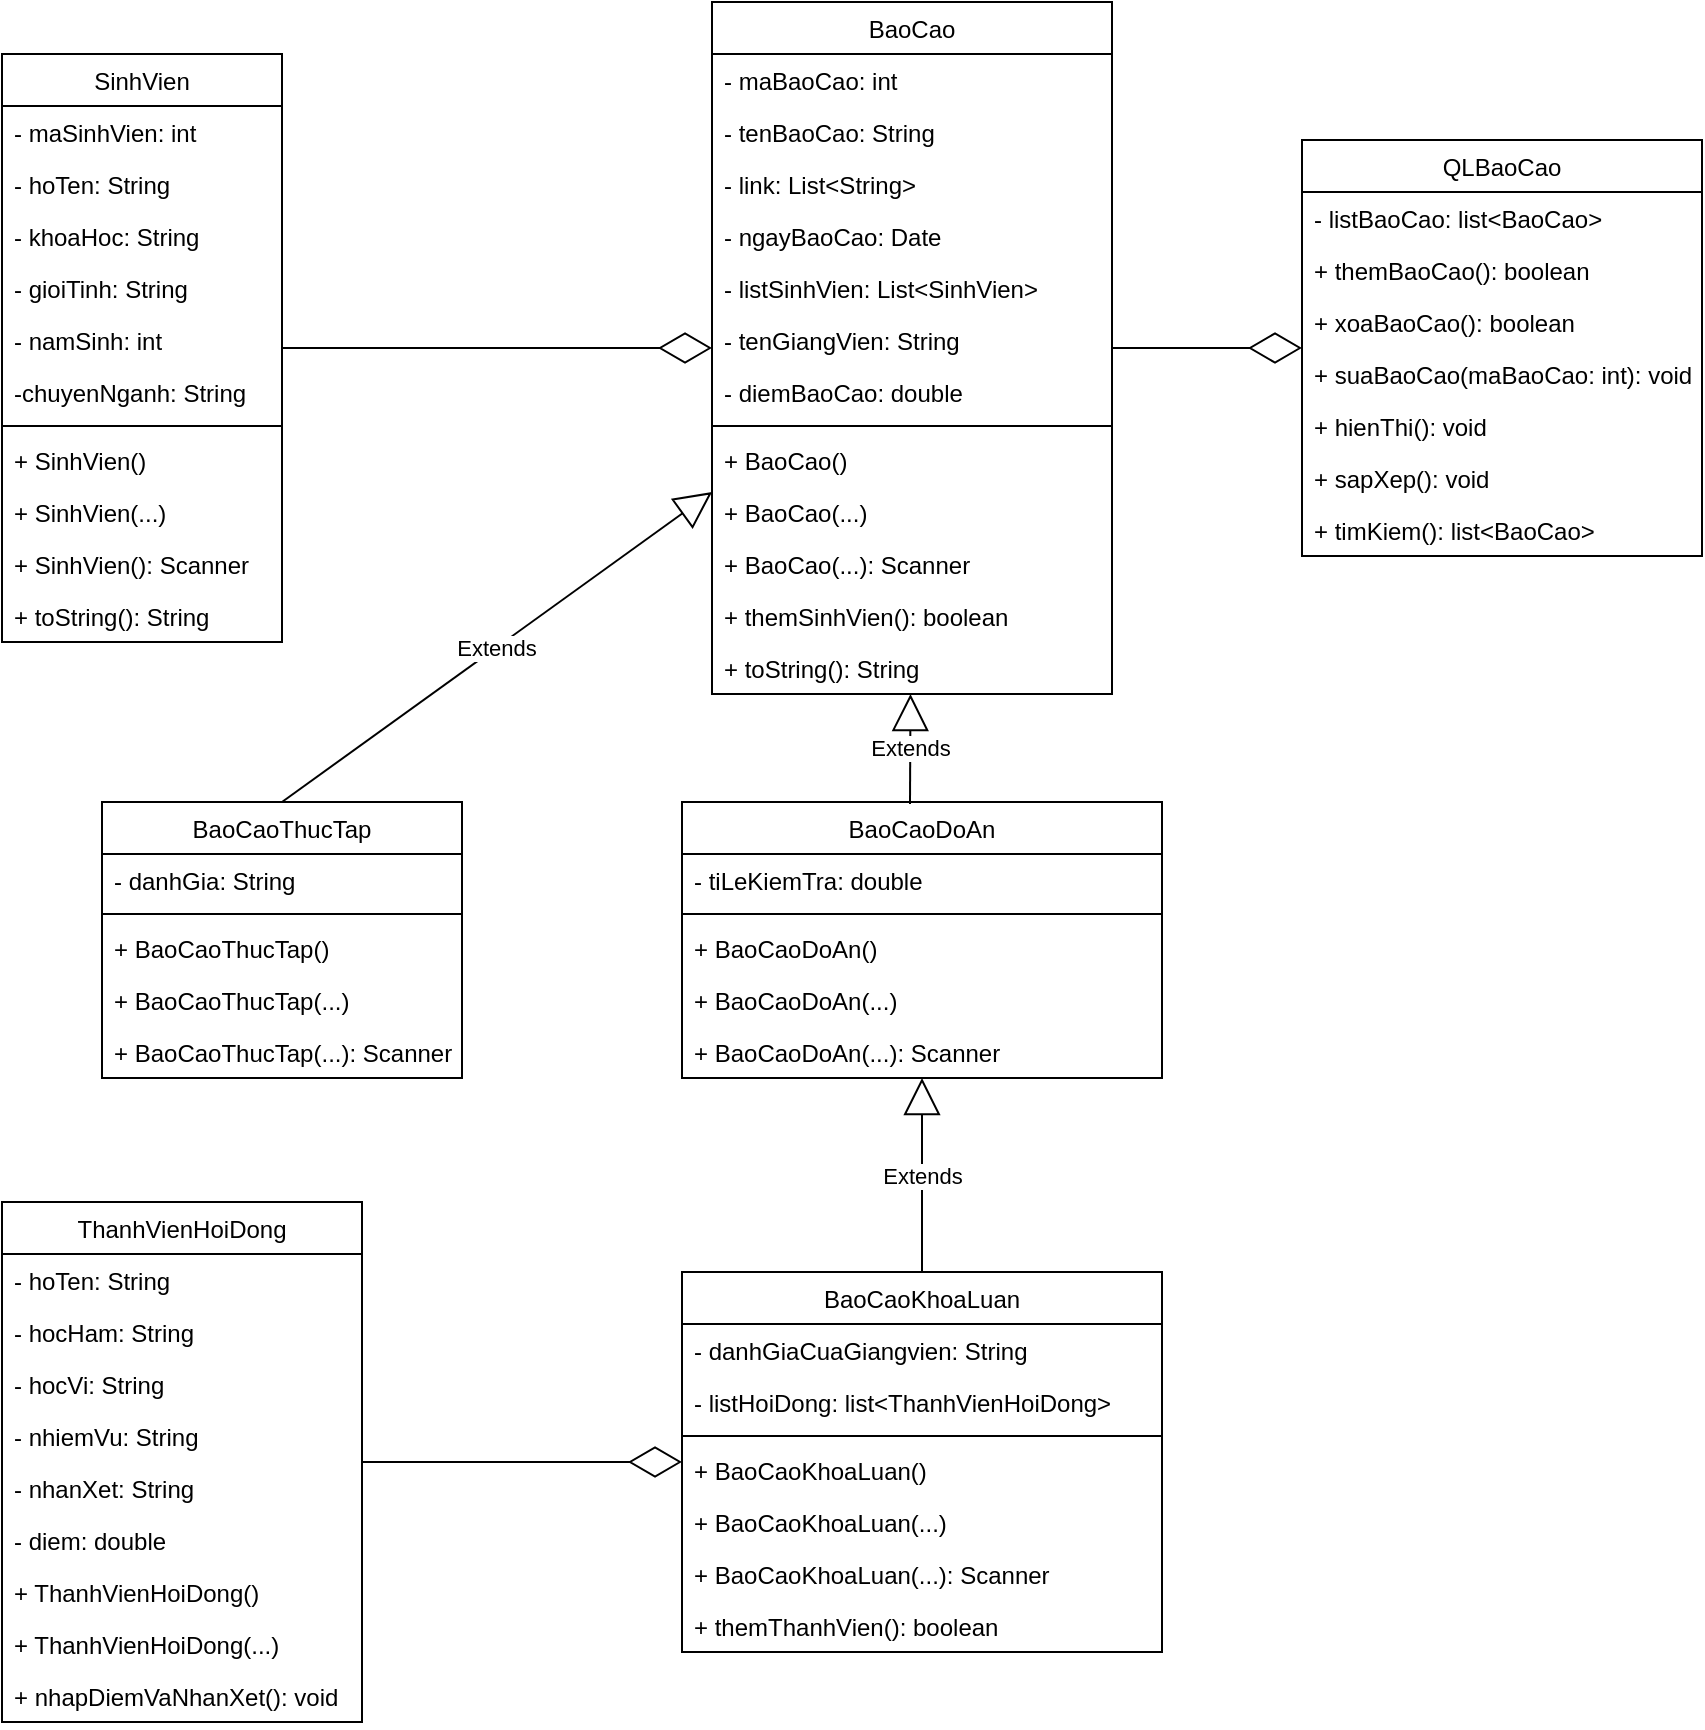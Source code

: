 <mxfile version="14.6.1" type="device"><diagram name="Page-1" id="e7e014a7-5840-1c2e-5031-d8a46d1fe8dd"><mxGraphModel dx="868" dy="486" grid="1" gridSize="10" guides="1" tooltips="1" connect="1" arrows="1" fold="1" page="1" pageScale="1" pageWidth="1169" pageHeight="826" background="#ffffff" math="0" shadow="0"><root><mxCell id="0"/><mxCell id="1" parent="0"/><mxCell id="S2MfKot8qC16Z52Tn3fp-41" value="SinhVien" style="swimlane;fontStyle=0;childLayout=stackLayout;horizontal=1;startSize=26;fillColor=none;horizontalStack=0;resizeParent=1;resizeParentMax=0;resizeLast=0;collapsible=1;marginBottom=0;" vertex="1" parent="1"><mxGeometry x="30" y="66" width="140" height="294" as="geometry"/></mxCell><mxCell id="S2MfKot8qC16Z52Tn3fp-42" value="- maSinhVien: int" style="text;strokeColor=none;fillColor=none;align=left;verticalAlign=top;spacingLeft=4;spacingRight=4;overflow=hidden;rotatable=0;points=[[0,0.5],[1,0.5]];portConstraint=eastwest;" vertex="1" parent="S2MfKot8qC16Z52Tn3fp-41"><mxGeometry y="26" width="140" height="26" as="geometry"/></mxCell><mxCell id="S2MfKot8qC16Z52Tn3fp-43" value="- hoTen: String" style="text;strokeColor=none;fillColor=none;align=left;verticalAlign=top;spacingLeft=4;spacingRight=4;overflow=hidden;rotatable=0;points=[[0,0.5],[1,0.5]];portConstraint=eastwest;" vertex="1" parent="S2MfKot8qC16Z52Tn3fp-41"><mxGeometry y="52" width="140" height="26" as="geometry"/></mxCell><mxCell id="S2MfKot8qC16Z52Tn3fp-44" value="- khoaHoc: String" style="text;strokeColor=none;fillColor=none;align=left;verticalAlign=top;spacingLeft=4;spacingRight=4;overflow=hidden;rotatable=0;points=[[0,0.5],[1,0.5]];portConstraint=eastwest;" vertex="1" parent="S2MfKot8qC16Z52Tn3fp-41"><mxGeometry y="78" width="140" height="26" as="geometry"/></mxCell><mxCell id="S2MfKot8qC16Z52Tn3fp-45" value="- gioiTinh: String" style="text;strokeColor=none;fillColor=none;align=left;verticalAlign=top;spacingLeft=4;spacingRight=4;overflow=hidden;rotatable=0;points=[[0,0.5],[1,0.5]];portConstraint=eastwest;" vertex="1" parent="S2MfKot8qC16Z52Tn3fp-41"><mxGeometry y="104" width="140" height="26" as="geometry"/></mxCell><mxCell id="S2MfKot8qC16Z52Tn3fp-46" value="- namSinh: int" style="text;strokeColor=none;fillColor=none;align=left;verticalAlign=top;spacingLeft=4;spacingRight=4;overflow=hidden;rotatable=0;points=[[0,0.5],[1,0.5]];portConstraint=eastwest;" vertex="1" parent="S2MfKot8qC16Z52Tn3fp-41"><mxGeometry y="130" width="140" height="26" as="geometry"/></mxCell><mxCell id="S2MfKot8qC16Z52Tn3fp-47" value="-chuyenNganh: String" style="text;strokeColor=none;fillColor=none;align=left;verticalAlign=top;spacingLeft=4;spacingRight=4;overflow=hidden;rotatable=0;points=[[0,0.5],[1,0.5]];portConstraint=eastwest;" vertex="1" parent="S2MfKot8qC16Z52Tn3fp-41"><mxGeometry y="156" width="140" height="26" as="geometry"/></mxCell><mxCell id="S2MfKot8qC16Z52Tn3fp-60" value="" style="line;strokeWidth=1;fillColor=none;align=left;verticalAlign=middle;spacingTop=-1;spacingLeft=3;spacingRight=3;rotatable=0;labelPosition=right;points=[];portConstraint=eastwest;" vertex="1" parent="S2MfKot8qC16Z52Tn3fp-41"><mxGeometry y="182" width="140" height="8" as="geometry"/></mxCell><mxCell id="S2MfKot8qC16Z52Tn3fp-56" value="+ SinhVien()" style="text;strokeColor=none;fillColor=none;align=left;verticalAlign=top;spacingLeft=4;spacingRight=4;overflow=hidden;rotatable=0;points=[[0,0.5],[1,0.5]];portConstraint=eastwest;" vertex="1" parent="S2MfKot8qC16Z52Tn3fp-41"><mxGeometry y="190" width="140" height="26" as="geometry"/></mxCell><mxCell id="S2MfKot8qC16Z52Tn3fp-58" value="+ SinhVien(...)" style="text;strokeColor=none;fillColor=none;align=left;verticalAlign=top;spacingLeft=4;spacingRight=4;overflow=hidden;rotatable=0;points=[[0,0.5],[1,0.5]];portConstraint=eastwest;" vertex="1" parent="S2MfKot8qC16Z52Tn3fp-41"><mxGeometry y="216" width="140" height="26" as="geometry"/></mxCell><mxCell id="S2MfKot8qC16Z52Tn3fp-57" value="+ SinhVien(): Scanner" style="text;strokeColor=none;fillColor=none;align=left;verticalAlign=top;spacingLeft=4;spacingRight=4;overflow=hidden;rotatable=0;points=[[0,0.5],[1,0.5]];portConstraint=eastwest;" vertex="1" parent="S2MfKot8qC16Z52Tn3fp-41"><mxGeometry y="242" width="140" height="26" as="geometry"/></mxCell><mxCell id="S2MfKot8qC16Z52Tn3fp-59" value="+ toString(): String" style="text;strokeColor=none;fillColor=none;align=left;verticalAlign=top;spacingLeft=4;spacingRight=4;overflow=hidden;rotatable=0;points=[[0,0.5],[1,0.5]];portConstraint=eastwest;" vertex="1" parent="S2MfKot8qC16Z52Tn3fp-41"><mxGeometry y="268" width="140" height="26" as="geometry"/></mxCell><mxCell id="S2MfKot8qC16Z52Tn3fp-48" value="BaoCao" style="swimlane;fontStyle=0;childLayout=stackLayout;horizontal=1;startSize=26;fillColor=none;horizontalStack=0;resizeParent=1;resizeParentMax=0;resizeLast=0;collapsible=1;marginBottom=0;" vertex="1" parent="1"><mxGeometry x="385" y="40" width="200" height="346" as="geometry"/></mxCell><mxCell id="S2MfKot8qC16Z52Tn3fp-49" value="- maBaoCao: int" style="text;strokeColor=none;fillColor=none;align=left;verticalAlign=top;spacingLeft=4;spacingRight=4;overflow=hidden;rotatable=0;points=[[0,0.5],[1,0.5]];portConstraint=eastwest;" vertex="1" parent="S2MfKot8qC16Z52Tn3fp-48"><mxGeometry y="26" width="200" height="26" as="geometry"/></mxCell><mxCell id="S2MfKot8qC16Z52Tn3fp-50" value="- tenBaoCao: String" style="text;strokeColor=none;fillColor=none;align=left;verticalAlign=top;spacingLeft=4;spacingRight=4;overflow=hidden;rotatable=0;points=[[0,0.5],[1,0.5]];portConstraint=eastwest;" vertex="1" parent="S2MfKot8qC16Z52Tn3fp-48"><mxGeometry y="52" width="200" height="26" as="geometry"/></mxCell><mxCell id="S2MfKot8qC16Z52Tn3fp-51" value="- link: List&lt;String&gt;" style="text;strokeColor=none;fillColor=none;align=left;verticalAlign=top;spacingLeft=4;spacingRight=4;overflow=hidden;rotatable=0;points=[[0,0.5],[1,0.5]];portConstraint=eastwest;" vertex="1" parent="S2MfKot8qC16Z52Tn3fp-48"><mxGeometry y="78" width="200" height="26" as="geometry"/></mxCell><mxCell id="S2MfKot8qC16Z52Tn3fp-52" value="- ngayBaoCao: Date" style="text;strokeColor=none;fillColor=none;align=left;verticalAlign=top;spacingLeft=4;spacingRight=4;overflow=hidden;rotatable=0;points=[[0,0.5],[1,0.5]];portConstraint=eastwest;" vertex="1" parent="S2MfKot8qC16Z52Tn3fp-48"><mxGeometry y="104" width="200" height="26" as="geometry"/></mxCell><mxCell id="S2MfKot8qC16Z52Tn3fp-53" value="- listSinhVien: List&lt;SinhVien&gt;" style="text;strokeColor=none;fillColor=none;align=left;verticalAlign=top;spacingLeft=4;spacingRight=4;overflow=hidden;rotatable=0;points=[[0,0.5],[1,0.5]];portConstraint=eastwest;" vertex="1" parent="S2MfKot8qC16Z52Tn3fp-48"><mxGeometry y="130" width="200" height="26" as="geometry"/></mxCell><mxCell id="S2MfKot8qC16Z52Tn3fp-55" value="- tenGiangVien: String" style="text;strokeColor=none;fillColor=none;align=left;verticalAlign=top;spacingLeft=4;spacingRight=4;overflow=hidden;rotatable=0;points=[[0,0.5],[1,0.5]];portConstraint=eastwest;" vertex="1" parent="S2MfKot8qC16Z52Tn3fp-48"><mxGeometry y="156" width="200" height="26" as="geometry"/></mxCell><mxCell id="S2MfKot8qC16Z52Tn3fp-54" value="- diemBaoCao: double" style="text;strokeColor=none;fillColor=none;align=left;verticalAlign=top;spacingLeft=4;spacingRight=4;overflow=hidden;rotatable=0;points=[[0,0.5],[1,0.5]];portConstraint=eastwest;" vertex="1" parent="S2MfKot8qC16Z52Tn3fp-48"><mxGeometry y="182" width="200" height="26" as="geometry"/></mxCell><mxCell id="S2MfKot8qC16Z52Tn3fp-69" value="" style="line;strokeWidth=1;fillColor=none;align=left;verticalAlign=middle;spacingTop=-1;spacingLeft=3;spacingRight=3;rotatable=0;labelPosition=right;points=[];portConstraint=eastwest;" vertex="1" parent="S2MfKot8qC16Z52Tn3fp-48"><mxGeometry y="208" width="200" height="8" as="geometry"/></mxCell><mxCell id="S2MfKot8qC16Z52Tn3fp-61" value="+ BaoCao()" style="text;strokeColor=none;fillColor=none;align=left;verticalAlign=top;spacingLeft=4;spacingRight=4;overflow=hidden;rotatable=0;points=[[0,0.5],[1,0.5]];portConstraint=eastwest;" vertex="1" parent="S2MfKot8qC16Z52Tn3fp-48"><mxGeometry y="216" width="200" height="26" as="geometry"/></mxCell><mxCell id="S2MfKot8qC16Z52Tn3fp-63" value="+ BaoCao(...)" style="text;strokeColor=none;fillColor=none;align=left;verticalAlign=top;spacingLeft=4;spacingRight=4;overflow=hidden;rotatable=0;points=[[0,0.5],[1,0.5]];portConstraint=eastwest;" vertex="1" parent="S2MfKot8qC16Z52Tn3fp-48"><mxGeometry y="242" width="200" height="26" as="geometry"/></mxCell><mxCell id="S2MfKot8qC16Z52Tn3fp-64" value="+ BaoCao(...): Scanner" style="text;strokeColor=none;fillColor=none;align=left;verticalAlign=top;spacingLeft=4;spacingRight=4;overflow=hidden;rotatable=0;points=[[0,0.5],[1,0.5]];portConstraint=eastwest;" vertex="1" parent="S2MfKot8qC16Z52Tn3fp-48"><mxGeometry y="268" width="200" height="26" as="geometry"/></mxCell><mxCell id="S2MfKot8qC16Z52Tn3fp-122" value="+ themSinhVien(): boolean" style="text;strokeColor=none;fillColor=none;align=left;verticalAlign=top;spacingLeft=4;spacingRight=4;overflow=hidden;rotatable=0;points=[[0,0.5],[1,0.5]];portConstraint=eastwest;" vertex="1" parent="S2MfKot8qC16Z52Tn3fp-48"><mxGeometry y="294" width="200" height="26" as="geometry"/></mxCell><mxCell id="S2MfKot8qC16Z52Tn3fp-62" value="+ toString(): String" style="text;strokeColor=none;fillColor=none;align=left;verticalAlign=top;spacingLeft=4;spacingRight=4;overflow=hidden;rotatable=0;points=[[0,0.5],[1,0.5]];portConstraint=eastwest;" vertex="1" parent="S2MfKot8qC16Z52Tn3fp-48"><mxGeometry y="320" width="200" height="26" as="geometry"/></mxCell><mxCell id="S2MfKot8qC16Z52Tn3fp-65" value="BaoCaoThucTap" style="swimlane;fontStyle=0;childLayout=stackLayout;horizontal=1;startSize=26;fillColor=none;horizontalStack=0;resizeParent=1;resizeParentMax=0;resizeLast=0;collapsible=1;marginBottom=0;" vertex="1" parent="1"><mxGeometry x="80" y="440" width="180" height="138" as="geometry"/></mxCell><mxCell id="S2MfKot8qC16Z52Tn3fp-66" value="- danhGia: String" style="text;strokeColor=none;fillColor=none;align=left;verticalAlign=top;spacingLeft=4;spacingRight=4;overflow=hidden;rotatable=0;points=[[0,0.5],[1,0.5]];portConstraint=eastwest;" vertex="1" parent="S2MfKot8qC16Z52Tn3fp-65"><mxGeometry y="26" width="180" height="26" as="geometry"/></mxCell><mxCell id="S2MfKot8qC16Z52Tn3fp-83" value="" style="line;strokeWidth=1;fillColor=none;align=left;verticalAlign=middle;spacingTop=-1;spacingLeft=3;spacingRight=3;rotatable=0;labelPosition=right;points=[];portConstraint=eastwest;" vertex="1" parent="S2MfKot8qC16Z52Tn3fp-65"><mxGeometry y="52" width="180" height="8" as="geometry"/></mxCell><mxCell id="S2MfKot8qC16Z52Tn3fp-67" value="+ BaoCaoThucTap()" style="text;strokeColor=none;fillColor=none;align=left;verticalAlign=top;spacingLeft=4;spacingRight=4;overflow=hidden;rotatable=0;points=[[0,0.5],[1,0.5]];portConstraint=eastwest;" vertex="1" parent="S2MfKot8qC16Z52Tn3fp-65"><mxGeometry y="60" width="180" height="26" as="geometry"/></mxCell><mxCell id="S2MfKot8qC16Z52Tn3fp-68" value="+ BaoCaoThucTap(...)" style="text;strokeColor=none;fillColor=none;align=left;verticalAlign=top;spacingLeft=4;spacingRight=4;overflow=hidden;rotatable=0;points=[[0,0.5],[1,0.5]];portConstraint=eastwest;" vertex="1" parent="S2MfKot8qC16Z52Tn3fp-65"><mxGeometry y="86" width="180" height="26" as="geometry"/></mxCell><mxCell id="S2MfKot8qC16Z52Tn3fp-70" value="+ BaoCaoThucTap(...): Scanner" style="text;strokeColor=none;fillColor=none;align=left;verticalAlign=top;spacingLeft=4;spacingRight=4;overflow=hidden;rotatable=0;points=[[0,0.5],[1,0.5]];portConstraint=eastwest;" vertex="1" parent="S2MfKot8qC16Z52Tn3fp-65"><mxGeometry y="112" width="180" height="26" as="geometry"/></mxCell><mxCell id="S2MfKot8qC16Z52Tn3fp-71" value="BaoCaoDoAn" style="swimlane;fontStyle=0;childLayout=stackLayout;horizontal=1;startSize=26;fillColor=none;horizontalStack=0;resizeParent=1;resizeParentMax=0;resizeLast=0;collapsible=1;marginBottom=0;" vertex="1" parent="1"><mxGeometry x="370" y="440" width="240" height="138" as="geometry"/></mxCell><mxCell id="S2MfKot8qC16Z52Tn3fp-72" value="- tiLeKiemTra: double" style="text;strokeColor=none;fillColor=none;align=left;verticalAlign=top;spacingLeft=4;spacingRight=4;overflow=hidden;rotatable=0;points=[[0,0.5],[1,0.5]];portConstraint=eastwest;" vertex="1" parent="S2MfKot8qC16Z52Tn3fp-71"><mxGeometry y="26" width="240" height="26" as="geometry"/></mxCell><mxCell id="S2MfKot8qC16Z52Tn3fp-84" value="" style="line;strokeWidth=1;fillColor=none;align=left;verticalAlign=middle;spacingTop=-1;spacingLeft=3;spacingRight=3;rotatable=0;labelPosition=right;points=[];portConstraint=eastwest;" vertex="1" parent="S2MfKot8qC16Z52Tn3fp-71"><mxGeometry y="52" width="240" height="8" as="geometry"/></mxCell><mxCell id="S2MfKot8qC16Z52Tn3fp-73" value="+ BaoCaoDoAn()" style="text;strokeColor=none;fillColor=none;align=left;verticalAlign=top;spacingLeft=4;spacingRight=4;overflow=hidden;rotatable=0;points=[[0,0.5],[1,0.5]];portConstraint=eastwest;" vertex="1" parent="S2MfKot8qC16Z52Tn3fp-71"><mxGeometry y="60" width="240" height="26" as="geometry"/></mxCell><mxCell id="S2MfKot8qC16Z52Tn3fp-74" value="+ BaoCaoDoAn(...)" style="text;strokeColor=none;fillColor=none;align=left;verticalAlign=top;spacingLeft=4;spacingRight=4;overflow=hidden;rotatable=0;points=[[0,0.5],[1,0.5]];portConstraint=eastwest;" vertex="1" parent="S2MfKot8qC16Z52Tn3fp-71"><mxGeometry y="86" width="240" height="26" as="geometry"/></mxCell><mxCell id="S2MfKot8qC16Z52Tn3fp-75" value="+ BaoCaoDoAn(...): Scanner" style="text;strokeColor=none;fillColor=none;align=left;verticalAlign=top;spacingLeft=4;spacingRight=4;overflow=hidden;rotatable=0;points=[[0,0.5],[1,0.5]];portConstraint=eastwest;" vertex="1" parent="S2MfKot8qC16Z52Tn3fp-71"><mxGeometry y="112" width="240" height="26" as="geometry"/></mxCell><mxCell id="S2MfKot8qC16Z52Tn3fp-76" value="BaoCaoKhoaLuan" style="swimlane;fontStyle=0;childLayout=stackLayout;horizontal=1;startSize=26;fillColor=none;horizontalStack=0;resizeParent=1;resizeParentMax=0;resizeLast=0;collapsible=1;marginBottom=0;" vertex="1" parent="1"><mxGeometry x="370" y="675" width="240" height="190" as="geometry"/></mxCell><mxCell id="S2MfKot8qC16Z52Tn3fp-81" value="- danhGiaCuaGiangvien: String" style="text;strokeColor=none;fillColor=none;align=left;verticalAlign=top;spacingLeft=4;spacingRight=4;overflow=hidden;rotatable=0;points=[[0,0.5],[1,0.5]];portConstraint=eastwest;" vertex="1" parent="S2MfKot8qC16Z52Tn3fp-76"><mxGeometry y="26" width="240" height="26" as="geometry"/></mxCell><mxCell id="S2MfKot8qC16Z52Tn3fp-82" value="- listHoiDong: list&lt;ThanhVienHoiDong&gt;" style="text;strokeColor=none;fillColor=none;align=left;verticalAlign=top;spacingLeft=4;spacingRight=4;overflow=hidden;rotatable=0;points=[[0,0.5],[1,0.5]];portConstraint=eastwest;" vertex="1" parent="S2MfKot8qC16Z52Tn3fp-76"><mxGeometry y="52" width="240" height="26" as="geometry"/></mxCell><mxCell id="S2MfKot8qC16Z52Tn3fp-85" value="" style="line;strokeWidth=1;fillColor=none;align=left;verticalAlign=middle;spacingTop=-1;spacingLeft=3;spacingRight=3;rotatable=0;labelPosition=right;points=[];portConstraint=eastwest;" vertex="1" parent="S2MfKot8qC16Z52Tn3fp-76"><mxGeometry y="78" width="240" height="8" as="geometry"/></mxCell><mxCell id="S2MfKot8qC16Z52Tn3fp-78" value="+ BaoCaoKhoaLuan()" style="text;strokeColor=none;fillColor=none;align=left;verticalAlign=top;spacingLeft=4;spacingRight=4;overflow=hidden;rotatable=0;points=[[0,0.5],[1,0.5]];portConstraint=eastwest;" vertex="1" parent="S2MfKot8qC16Z52Tn3fp-76"><mxGeometry y="86" width="240" height="26" as="geometry"/></mxCell><mxCell id="S2MfKot8qC16Z52Tn3fp-79" value="+ BaoCaoKhoaLuan(...)" style="text;strokeColor=none;fillColor=none;align=left;verticalAlign=top;spacingLeft=4;spacingRight=4;overflow=hidden;rotatable=0;points=[[0,0.5],[1,0.5]];portConstraint=eastwest;" vertex="1" parent="S2MfKot8qC16Z52Tn3fp-76"><mxGeometry y="112" width="240" height="26" as="geometry"/></mxCell><mxCell id="S2MfKot8qC16Z52Tn3fp-108" value="+ BaoCaoKhoaLuan(...): Scanner" style="text;strokeColor=none;fillColor=none;align=left;verticalAlign=top;spacingLeft=4;spacingRight=4;overflow=hidden;rotatable=0;points=[[0,0.5],[1,0.5]];portConstraint=eastwest;" vertex="1" parent="S2MfKot8qC16Z52Tn3fp-76"><mxGeometry y="138" width="240" height="26" as="geometry"/></mxCell><mxCell id="S2MfKot8qC16Z52Tn3fp-80" value="+ themThanhVien(): boolean" style="text;strokeColor=none;fillColor=none;align=left;verticalAlign=top;spacingLeft=4;spacingRight=4;overflow=hidden;rotatable=0;points=[[0,0.5],[1,0.5]];portConstraint=eastwest;" vertex="1" parent="S2MfKot8qC16Z52Tn3fp-76"><mxGeometry y="164" width="240" height="26" as="geometry"/></mxCell><mxCell id="S2MfKot8qC16Z52Tn3fp-86" value="ThanhVienHoiDong" style="swimlane;fontStyle=0;childLayout=stackLayout;horizontal=1;startSize=26;fillColor=none;horizontalStack=0;resizeParent=1;resizeParentMax=0;resizeLast=0;collapsible=1;marginBottom=0;" vertex="1" parent="1"><mxGeometry x="30" y="640" width="180" height="260" as="geometry"/></mxCell><mxCell id="S2MfKot8qC16Z52Tn3fp-87" value="- hoTen: String" style="text;strokeColor=none;fillColor=none;align=left;verticalAlign=top;spacingLeft=4;spacingRight=4;overflow=hidden;rotatable=0;points=[[0,0.5],[1,0.5]];portConstraint=eastwest;" vertex="1" parent="S2MfKot8qC16Z52Tn3fp-86"><mxGeometry y="26" width="180" height="26" as="geometry"/></mxCell><mxCell id="S2MfKot8qC16Z52Tn3fp-88" value="- hocHam: String" style="text;strokeColor=none;fillColor=none;align=left;verticalAlign=top;spacingLeft=4;spacingRight=4;overflow=hidden;rotatable=0;points=[[0,0.5],[1,0.5]];portConstraint=eastwest;" vertex="1" parent="S2MfKot8qC16Z52Tn3fp-86"><mxGeometry y="52" width="180" height="26" as="geometry"/></mxCell><mxCell id="S2MfKot8qC16Z52Tn3fp-89" value="- hocVi: String" style="text;strokeColor=none;fillColor=none;align=left;verticalAlign=top;spacingLeft=4;spacingRight=4;overflow=hidden;rotatable=0;points=[[0,0.5],[1,0.5]];portConstraint=eastwest;" vertex="1" parent="S2MfKot8qC16Z52Tn3fp-86"><mxGeometry y="78" width="180" height="26" as="geometry"/></mxCell><mxCell id="S2MfKot8qC16Z52Tn3fp-90" value="- nhiemVu: String" style="text;strokeColor=none;fillColor=none;align=left;verticalAlign=top;spacingLeft=4;spacingRight=4;overflow=hidden;rotatable=0;points=[[0,0.5],[1,0.5]];portConstraint=eastwest;" vertex="1" parent="S2MfKot8qC16Z52Tn3fp-86"><mxGeometry y="104" width="180" height="26" as="geometry"/></mxCell><mxCell id="S2MfKot8qC16Z52Tn3fp-91" value="- nhanXet: String" style="text;strokeColor=none;fillColor=none;align=left;verticalAlign=top;spacingLeft=4;spacingRight=4;overflow=hidden;rotatable=0;points=[[0,0.5],[1,0.5]];portConstraint=eastwest;" vertex="1" parent="S2MfKot8qC16Z52Tn3fp-86"><mxGeometry y="130" width="180" height="26" as="geometry"/></mxCell><mxCell id="S2MfKot8qC16Z52Tn3fp-93" value="- diem: double" style="text;strokeColor=none;fillColor=none;align=left;verticalAlign=top;spacingLeft=4;spacingRight=4;overflow=hidden;rotatable=0;points=[[0,0.5],[1,0.5]];portConstraint=eastwest;" vertex="1" parent="S2MfKot8qC16Z52Tn3fp-86"><mxGeometry y="156" width="180" height="26" as="geometry"/></mxCell><mxCell id="S2MfKot8qC16Z52Tn3fp-94" value="+ ThanhVienHoiDong()" style="text;strokeColor=none;fillColor=none;align=left;verticalAlign=top;spacingLeft=4;spacingRight=4;overflow=hidden;rotatable=0;points=[[0,0.5],[1,0.5]];portConstraint=eastwest;" vertex="1" parent="S2MfKot8qC16Z52Tn3fp-86"><mxGeometry y="182" width="180" height="26" as="geometry"/></mxCell><mxCell id="S2MfKot8qC16Z52Tn3fp-92" value="+ ThanhVienHoiDong(...)" style="text;strokeColor=none;fillColor=none;align=left;verticalAlign=top;spacingLeft=4;spacingRight=4;overflow=hidden;rotatable=0;points=[[0,0.5],[1,0.5]];portConstraint=eastwest;" vertex="1" parent="S2MfKot8qC16Z52Tn3fp-86"><mxGeometry y="208" width="180" height="26" as="geometry"/></mxCell><mxCell id="S2MfKot8qC16Z52Tn3fp-95" value="+ nhapDiemVaNhanXet(): void" style="text;strokeColor=none;fillColor=none;align=left;verticalAlign=top;spacingLeft=4;spacingRight=4;overflow=hidden;rotatable=0;points=[[0,0.5],[1,0.5]];portConstraint=eastwest;" vertex="1" parent="S2MfKot8qC16Z52Tn3fp-86"><mxGeometry y="234" width="180" height="26" as="geometry"/></mxCell><mxCell id="S2MfKot8qC16Z52Tn3fp-96" value="Extends" style="endArrow=block;endSize=16;endFill=0;html=1;exitX=0.5;exitY=0;exitDx=0;exitDy=0;entryX=0.5;entryY=1;entryDx=0;entryDy=0;entryPerimeter=0;" edge="1" parent="1" source="S2MfKot8qC16Z52Tn3fp-76" target="S2MfKot8qC16Z52Tn3fp-75"><mxGeometry width="160" relative="1" as="geometry"><mxPoint x="360" y="580" as="sourcePoint"/><mxPoint x="520" y="580" as="targetPoint"/></mxGeometry></mxCell><mxCell id="S2MfKot8qC16Z52Tn3fp-97" value="Extends" style="endArrow=block;endSize=16;endFill=0;html=1;exitX=0.5;exitY=0;exitDx=0;exitDy=0;" edge="1" parent="1" source="S2MfKot8qC16Z52Tn3fp-65" target="S2MfKot8qC16Z52Tn3fp-48"><mxGeometry width="160" relative="1" as="geometry"><mxPoint x="360" y="580" as="sourcePoint"/><mxPoint x="470" y="370" as="targetPoint"/></mxGeometry></mxCell><mxCell id="S2MfKot8qC16Z52Tn3fp-98" value="Extends" style="endArrow=block;endSize=16;endFill=0;html=1;exitX=0.475;exitY=0.007;exitDx=0;exitDy=0;exitPerimeter=0;" edge="1" parent="1" source="S2MfKot8qC16Z52Tn3fp-71" target="S2MfKot8qC16Z52Tn3fp-48"><mxGeometry width="160" relative="1" as="geometry"><mxPoint x="360" y="250" as="sourcePoint"/><mxPoint x="520" y="250" as="targetPoint"/></mxGeometry></mxCell><mxCell id="S2MfKot8qC16Z52Tn3fp-99" value="" style="endArrow=diamondThin;endFill=0;endSize=24;html=1;" edge="1" parent="1" source="S2MfKot8qC16Z52Tn3fp-86" target="S2MfKot8qC16Z52Tn3fp-76"><mxGeometry width="160" relative="1" as="geometry"><mxPoint x="410" y="768" as="sourcePoint"/><mxPoint x="570" y="702" as="targetPoint"/></mxGeometry></mxCell><mxCell id="S2MfKot8qC16Z52Tn3fp-100" value="" style="endArrow=diamondThin;endFill=0;endSize=24;html=1;" edge="1" parent="1" source="S2MfKot8qC16Z52Tn3fp-41" target="S2MfKot8qC16Z52Tn3fp-48"><mxGeometry width="160" relative="1" as="geometry"><mxPoint x="360" y="250" as="sourcePoint"/><mxPoint x="520" y="250" as="targetPoint"/></mxGeometry></mxCell><mxCell id="S2MfKot8qC16Z52Tn3fp-101" value="QLBaoCao" style="swimlane;fontStyle=0;childLayout=stackLayout;horizontal=1;startSize=26;fillColor=none;horizontalStack=0;resizeParent=1;resizeParentMax=0;resizeLast=0;collapsible=1;marginBottom=0;" vertex="1" parent="1"><mxGeometry x="680" y="109" width="200" height="208" as="geometry"><mxRectangle x="670" y="40" width="90" height="26" as="alternateBounds"/></mxGeometry></mxCell><mxCell id="S2MfKot8qC16Z52Tn3fp-102" value="- listBaoCao: list&lt;BaoCao&gt;" style="text;strokeColor=none;fillColor=none;align=left;verticalAlign=top;spacingLeft=4;spacingRight=4;overflow=hidden;rotatable=0;points=[[0,0.5],[1,0.5]];portConstraint=eastwest;" vertex="1" parent="S2MfKot8qC16Z52Tn3fp-101"><mxGeometry y="26" width="200" height="26" as="geometry"/></mxCell><mxCell id="S2MfKot8qC16Z52Tn3fp-103" value="+ themBaoCao(): boolean" style="text;strokeColor=none;fillColor=none;align=left;verticalAlign=top;spacingLeft=4;spacingRight=4;overflow=hidden;rotatable=0;points=[[0,0.5],[1,0.5]];portConstraint=eastwest;" vertex="1" parent="S2MfKot8qC16Z52Tn3fp-101"><mxGeometry y="52" width="200" height="26" as="geometry"/></mxCell><mxCell id="S2MfKot8qC16Z52Tn3fp-105" value="+ xoaBaoCao(): boolean" style="text;strokeColor=none;fillColor=none;align=left;verticalAlign=top;spacingLeft=4;spacingRight=4;overflow=hidden;rotatable=0;points=[[0,0.5],[1,0.5]];portConstraint=eastwest;" vertex="1" parent="S2MfKot8qC16Z52Tn3fp-101"><mxGeometry y="78" width="200" height="26" as="geometry"/></mxCell><mxCell id="S2MfKot8qC16Z52Tn3fp-104" value="+ suaBaoCao(maBaoCao: int): void" style="text;strokeColor=none;fillColor=none;align=left;verticalAlign=top;spacingLeft=4;spacingRight=4;overflow=hidden;rotatable=0;points=[[0,0.5],[1,0.5]];portConstraint=eastwest;" vertex="1" parent="S2MfKot8qC16Z52Tn3fp-101"><mxGeometry y="104" width="200" height="26" as="geometry"/></mxCell><mxCell id="S2MfKot8qC16Z52Tn3fp-107" value="+ hienThi(): void" style="text;strokeColor=none;fillColor=none;align=left;verticalAlign=top;spacingLeft=4;spacingRight=4;overflow=hidden;rotatable=0;points=[[0,0.5],[1,0.5]];portConstraint=eastwest;" vertex="1" parent="S2MfKot8qC16Z52Tn3fp-101"><mxGeometry y="130" width="200" height="26" as="geometry"/></mxCell><mxCell id="S2MfKot8qC16Z52Tn3fp-106" value="+ sapXep(): void" style="text;strokeColor=none;fillColor=none;align=left;verticalAlign=top;spacingLeft=4;spacingRight=4;overflow=hidden;rotatable=0;points=[[0,0.5],[1,0.5]];portConstraint=eastwest;" vertex="1" parent="S2MfKot8qC16Z52Tn3fp-101"><mxGeometry y="156" width="200" height="26" as="geometry"/></mxCell><mxCell id="S2MfKot8qC16Z52Tn3fp-123" value="+ timKiem(): list&lt;BaoCao&gt;" style="text;strokeColor=none;fillColor=none;align=left;verticalAlign=top;spacingLeft=4;spacingRight=4;overflow=hidden;rotatable=0;points=[[0,0.5],[1,0.5]];portConstraint=eastwest;" vertex="1" parent="S2MfKot8qC16Z52Tn3fp-101"><mxGeometry y="182" width="200" height="26" as="geometry"/></mxCell><mxCell id="S2MfKot8qC16Z52Tn3fp-124" value="" style="endArrow=diamondThin;endFill=0;endSize=24;html=1;" edge="1" parent="1" source="S2MfKot8qC16Z52Tn3fp-48" target="S2MfKot8qC16Z52Tn3fp-101"><mxGeometry width="160" relative="1" as="geometry"><mxPoint x="490" y="130" as="sourcePoint"/><mxPoint x="650" y="130" as="targetPoint"/></mxGeometry></mxCell></root></mxGraphModel></diagram></mxfile>